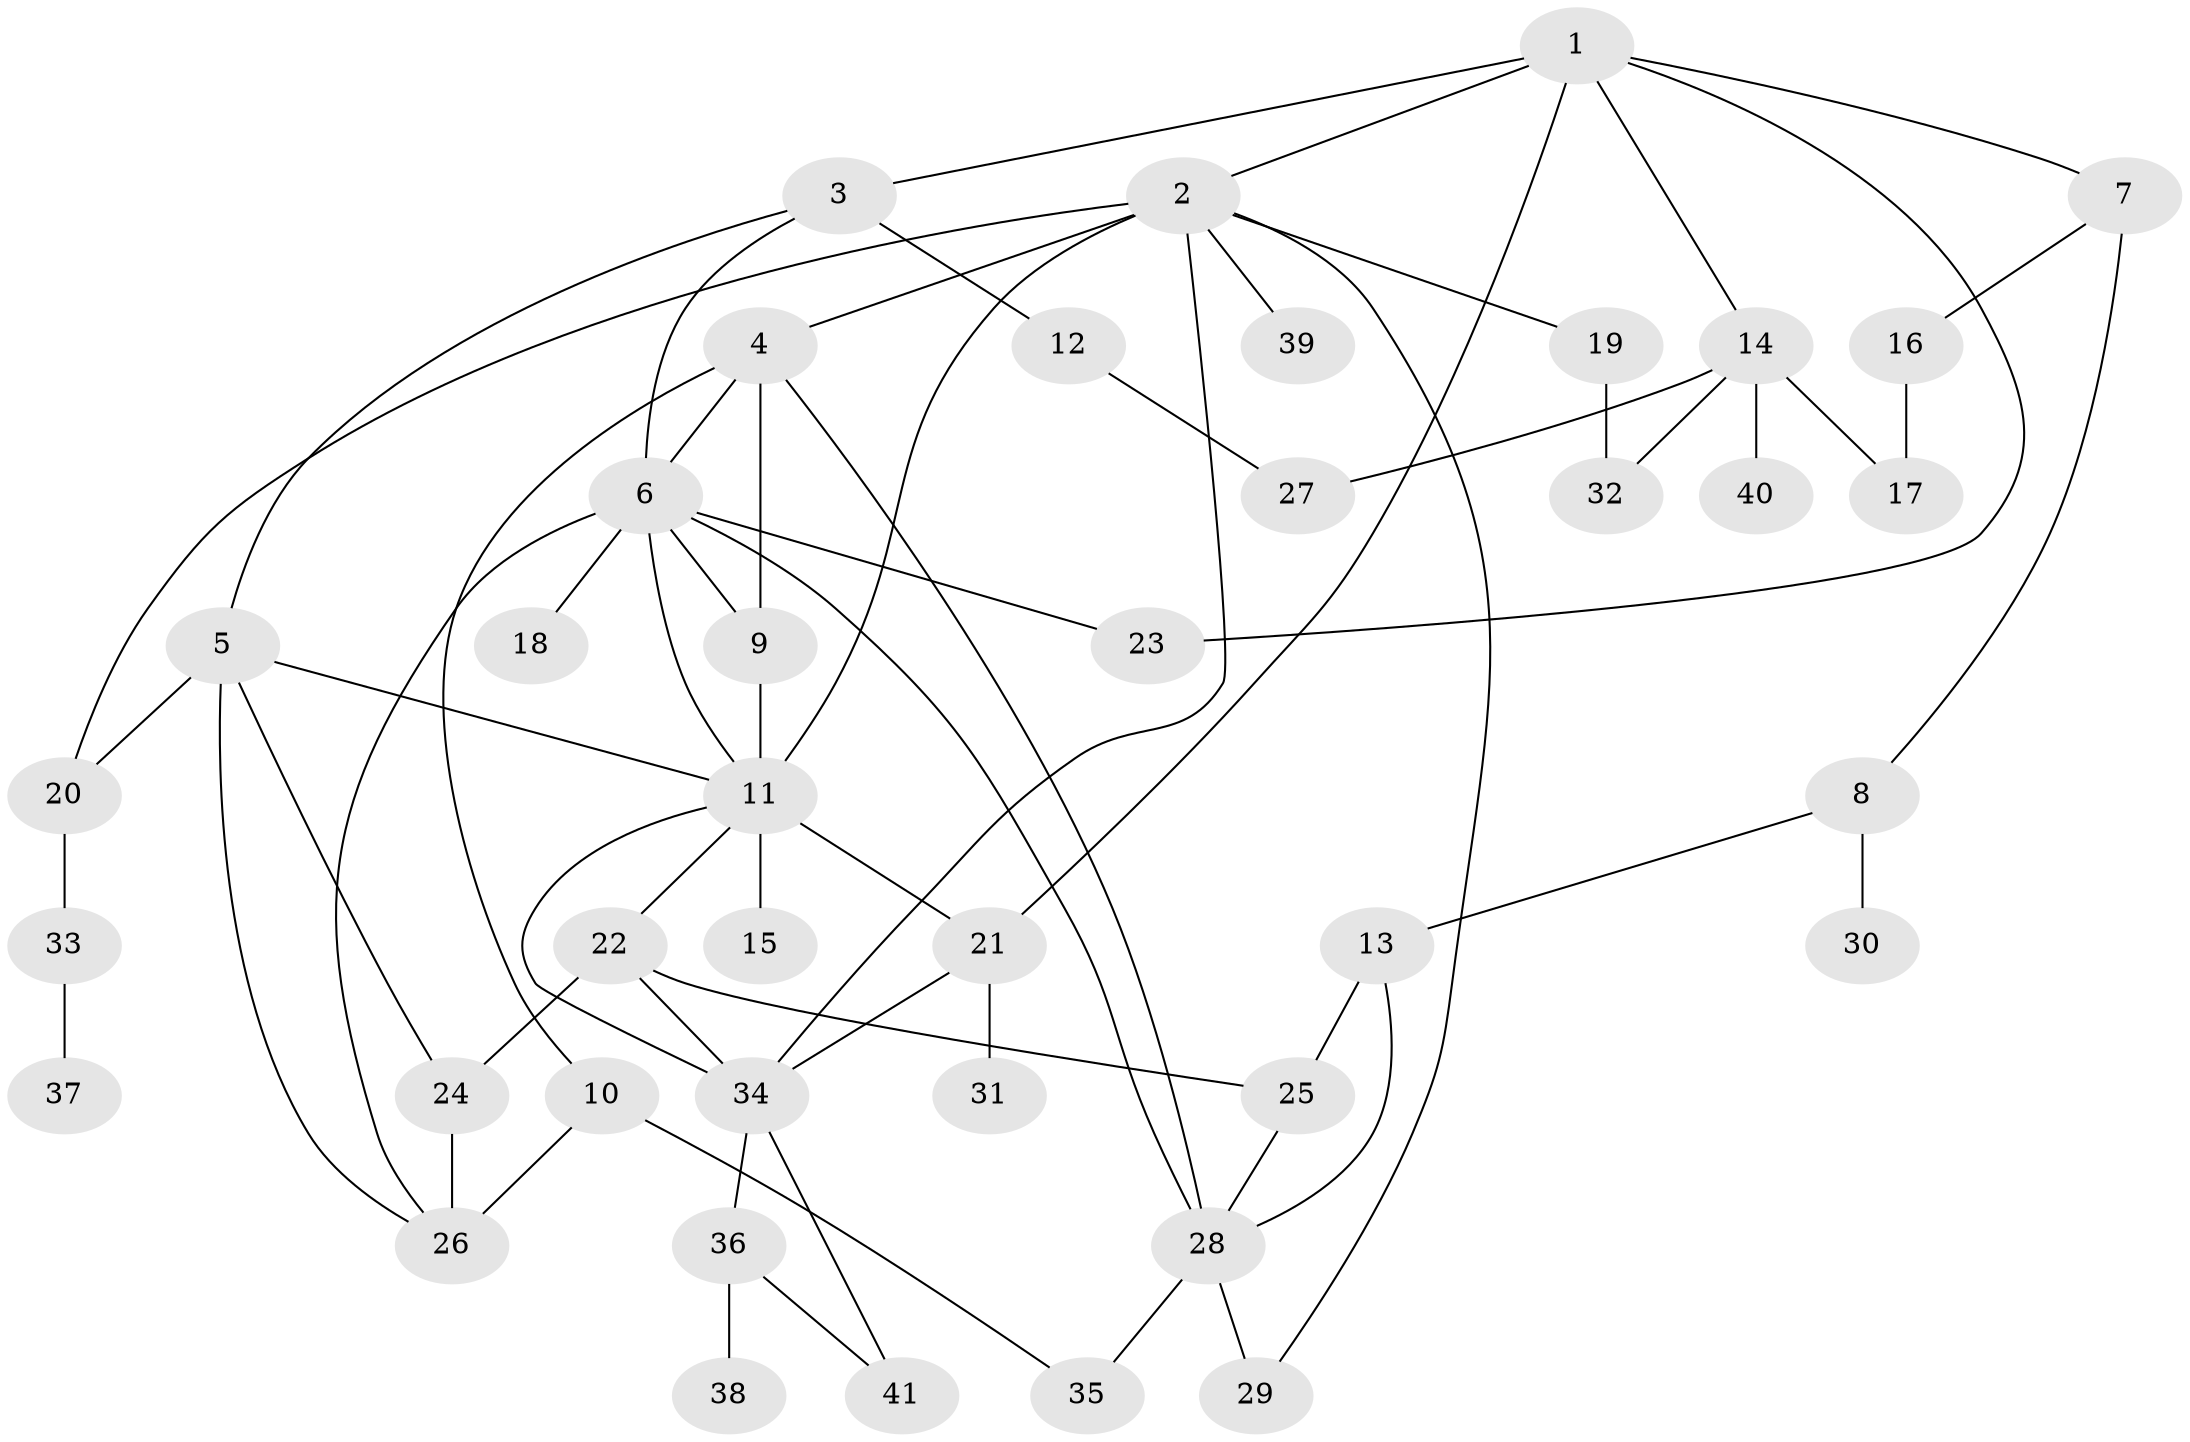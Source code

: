 // original degree distribution, {7: 0.024691358024691357, 4: 0.09876543209876543, 2: 0.25925925925925924, 3: 0.2962962962962963, 5: 0.07407407407407407, 6: 0.024691358024691357, 1: 0.2222222222222222}
// Generated by graph-tools (version 1.1) at 2025/34/03/09/25 02:34:24]
// undirected, 41 vertices, 65 edges
graph export_dot {
graph [start="1"]
  node [color=gray90,style=filled];
  1;
  2;
  3;
  4;
  5;
  6;
  7;
  8;
  9;
  10;
  11;
  12;
  13;
  14;
  15;
  16;
  17;
  18;
  19;
  20;
  21;
  22;
  23;
  24;
  25;
  26;
  27;
  28;
  29;
  30;
  31;
  32;
  33;
  34;
  35;
  36;
  37;
  38;
  39;
  40;
  41;
  1 -- 2 [weight=1.0];
  1 -- 3 [weight=1.0];
  1 -- 7 [weight=1.0];
  1 -- 14 [weight=1.0];
  1 -- 21 [weight=1.0];
  1 -- 23 [weight=1.0];
  2 -- 4 [weight=1.0];
  2 -- 11 [weight=2.0];
  2 -- 19 [weight=1.0];
  2 -- 20 [weight=1.0];
  2 -- 29 [weight=1.0];
  2 -- 34 [weight=1.0];
  2 -- 39 [weight=1.0];
  3 -- 5 [weight=1.0];
  3 -- 6 [weight=1.0];
  3 -- 12 [weight=1.0];
  4 -- 6 [weight=1.0];
  4 -- 9 [weight=2.0];
  4 -- 10 [weight=1.0];
  4 -- 28 [weight=1.0];
  5 -- 11 [weight=1.0];
  5 -- 20 [weight=1.0];
  5 -- 24 [weight=1.0];
  5 -- 26 [weight=1.0];
  6 -- 9 [weight=1.0];
  6 -- 11 [weight=1.0];
  6 -- 18 [weight=2.0];
  6 -- 23 [weight=1.0];
  6 -- 26 [weight=1.0];
  6 -- 28 [weight=1.0];
  7 -- 8 [weight=1.0];
  7 -- 16 [weight=1.0];
  8 -- 13 [weight=1.0];
  8 -- 30 [weight=1.0];
  9 -- 11 [weight=2.0];
  10 -- 26 [weight=1.0];
  10 -- 35 [weight=1.0];
  11 -- 15 [weight=3.0];
  11 -- 21 [weight=1.0];
  11 -- 22 [weight=1.0];
  11 -- 34 [weight=2.0];
  12 -- 27 [weight=1.0];
  13 -- 25 [weight=1.0];
  13 -- 28 [weight=1.0];
  14 -- 17 [weight=1.0];
  14 -- 27 [weight=1.0];
  14 -- 32 [weight=1.0];
  14 -- 40 [weight=1.0];
  16 -- 17 [weight=1.0];
  19 -- 32 [weight=1.0];
  20 -- 33 [weight=1.0];
  21 -- 31 [weight=1.0];
  21 -- 34 [weight=1.0];
  22 -- 24 [weight=1.0];
  22 -- 25 [weight=1.0];
  22 -- 34 [weight=1.0];
  24 -- 26 [weight=2.0];
  25 -- 28 [weight=1.0];
  28 -- 29 [weight=1.0];
  28 -- 35 [weight=1.0];
  33 -- 37 [weight=1.0];
  34 -- 36 [weight=1.0];
  34 -- 41 [weight=1.0];
  36 -- 38 [weight=1.0];
  36 -- 41 [weight=1.0];
}
